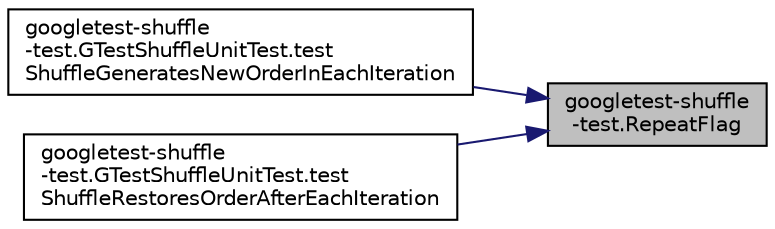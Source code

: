 digraph "googletest-shuffle-test.RepeatFlag"
{
 // LATEX_PDF_SIZE
  bgcolor="transparent";
  edge [fontname="Helvetica",fontsize="10",labelfontname="Helvetica",labelfontsize="10"];
  node [fontname="Helvetica",fontsize="10",shape=record];
  rankdir="RL";
  Node1 [label="googletest-shuffle\l-test.RepeatFlag",height=0.2,width=0.4,color="black", fillcolor="grey75", style="filled", fontcolor="black",tooltip=" "];
  Node1 -> Node2 [dir="back",color="midnightblue",fontsize="10",style="solid",fontname="Helvetica"];
  Node2 [label="googletest-shuffle\l-test.GTestShuffleUnitTest.test\lShuffleGeneratesNewOrderInEachIteration",height=0.2,width=0.4,color="black",URL="$classgoogletest-shuffle-test_1_1GTestShuffleUnitTest.html#ab87139a0521f324af16b086190a80601",tooltip=" "];
  Node1 -> Node3 [dir="back",color="midnightblue",fontsize="10",style="solid",fontname="Helvetica"];
  Node3 [label="googletest-shuffle\l-test.GTestShuffleUnitTest.test\lShuffleRestoresOrderAfterEachIteration",height=0.2,width=0.4,color="black",URL="$classgoogletest-shuffle-test_1_1GTestShuffleUnitTest.html#a04c8c704394572758647c8133e51e445",tooltip=" "];
}
